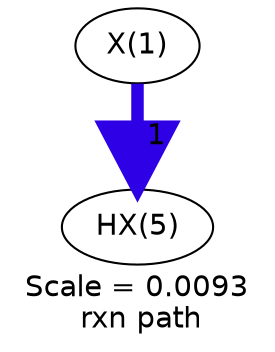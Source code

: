 digraph reaction_paths {
center=1;
s47 -> s48[fontname="Helvetica", style="setlinewidth(6)", arrowsize=3, color="0.7, 1.5, 0.9"
, label=" 1"];
s47 [ fontname="Helvetica", label="X(1)"];
s48 [ fontname="Helvetica", label="HX(5)"];
 label = "Scale = 0.0093\l rxn path";
 fontname = "Helvetica";
}

